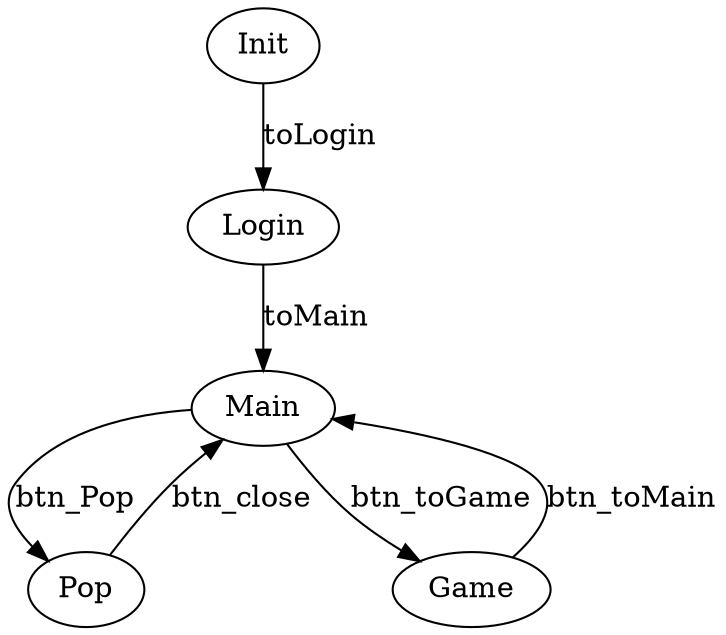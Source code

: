 
digraph Test {
Init
Login
Main
Pop
Game

Init -> Login [label = toLogin]
Login -> Main [label = toMain]
Pop -> Main [label = btn_close]
Game -> Main [label = btn_toMain]
Main -> Pop [label = btn_Pop]
Main -> Game [label = btn_toGame]

}
        